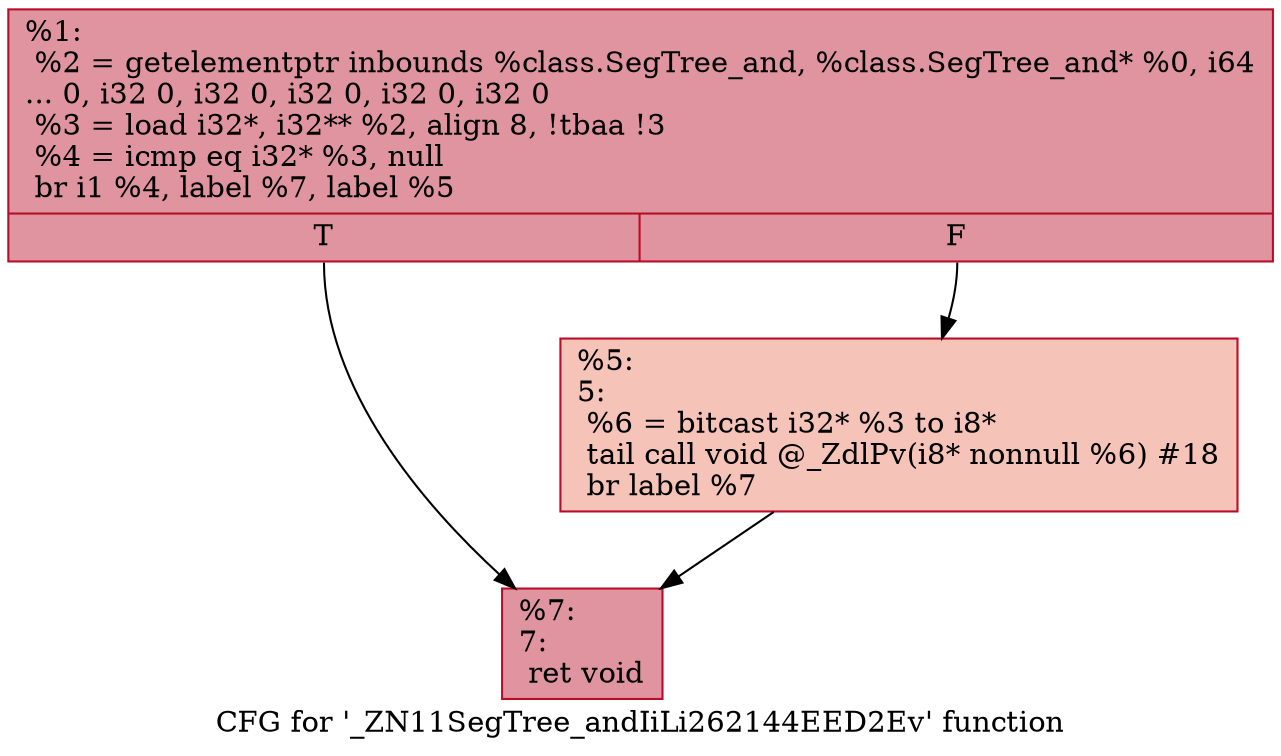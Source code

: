 digraph "CFG for '_ZN11SegTree_andIiLi262144EED2Ev' function" {
	label="CFG for '_ZN11SegTree_andIiLi262144EED2Ev' function";

	Node0x55c24021ae10 [shape=record,color="#b70d28ff", style=filled, fillcolor="#b70d2870",label="{%1:\l  %2 = getelementptr inbounds %class.SegTree_and, %class.SegTree_and* %0, i64\l... 0, i32 0, i32 0, i32 0, i32 0, i32 0\l  %3 = load i32*, i32** %2, align 8, !tbaa !3\l  %4 = icmp eq i32* %3, null\l  br i1 %4, label %7, label %5\l|{<s0>T|<s1>F}}"];
	Node0x55c24021ae10:s0 -> Node0x55c24021b0f0;
	Node0x55c24021ae10:s1 -> Node0x55c24021b140;
	Node0x55c24021b140 [shape=record,color="#b70d28ff", style=filled, fillcolor="#e8765c70",label="{%5:\l5:                                                \l  %6 = bitcast i32* %3 to i8*\l  tail call void @_ZdlPv(i8* nonnull %6) #18\l  br label %7\l}"];
	Node0x55c24021b140 -> Node0x55c24021b0f0;
	Node0x55c24021b0f0 [shape=record,color="#b70d28ff", style=filled, fillcolor="#b70d2870",label="{%7:\l7:                                                \l  ret void\l}"];
}
